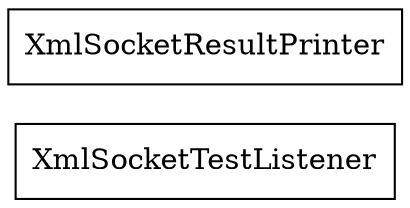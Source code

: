 strict digraph class_diagram {
  rankdir=LR;
  TypeXmlSocketTestListener[
    label="XmlSocketTestListener",
    URL="XmlSocketTestListener.html",
    tooltip="org.as2lib.test.unit.XmlSocketTestListener",
    shape="record"
  ];
  TypeXmlSocketResultPrinter[
    label="XmlSocketResultPrinter",
    URL="XmlSocketResultPrinter.html",
    tooltip="org.as2lib.test.unit.XmlSocketResultPrinter",
    shape="record"
  ];
}
